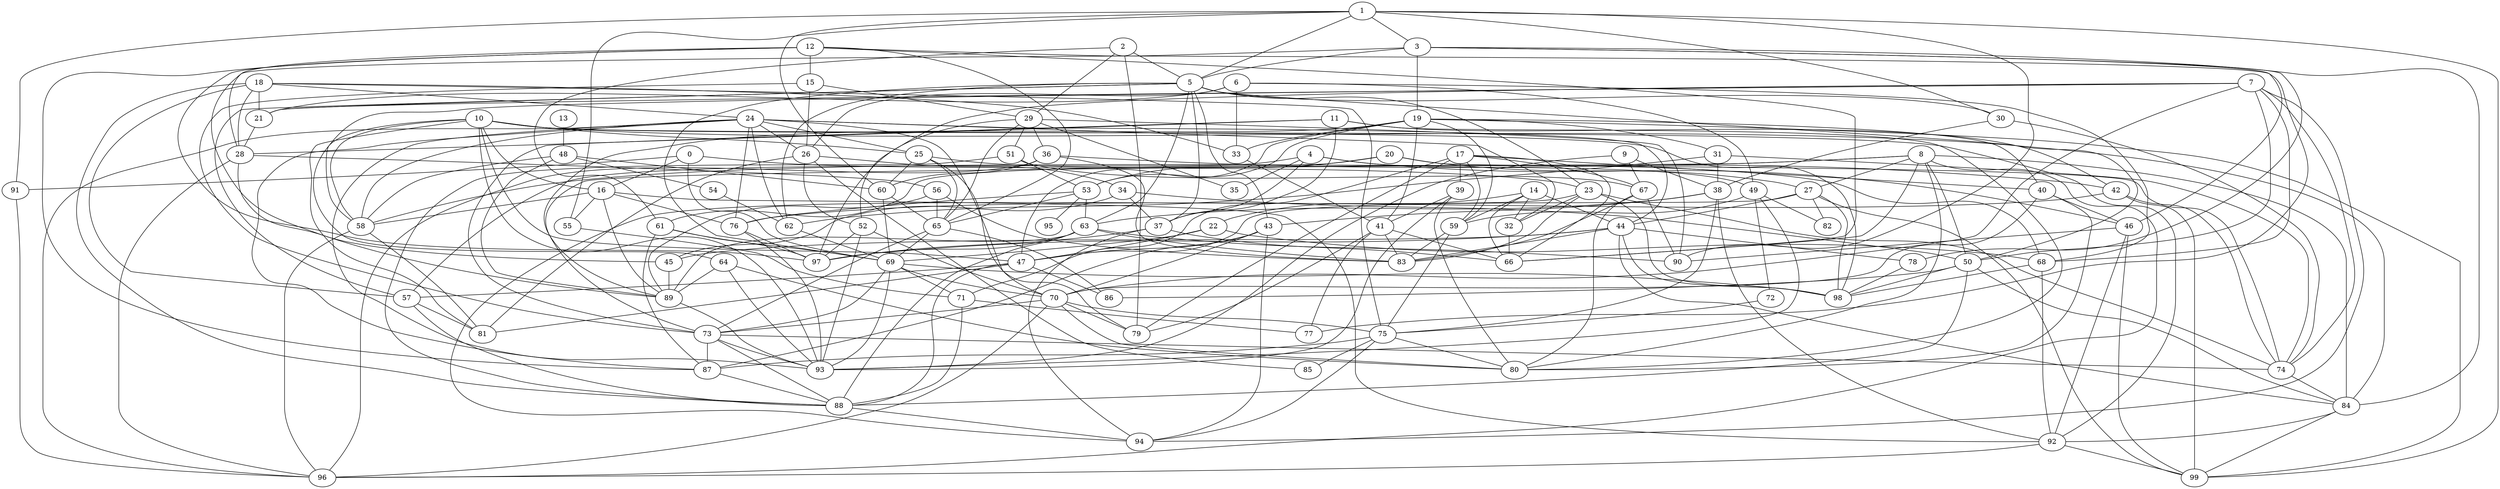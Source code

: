 strict graph "gnp_random_graph(100,0.06)" {
0;
1;
2;
3;
4;
5;
6;
7;
8;
9;
10;
11;
12;
13;
14;
15;
16;
17;
18;
19;
20;
21;
22;
23;
24;
25;
26;
27;
28;
29;
30;
31;
32;
33;
34;
35;
36;
37;
38;
39;
40;
41;
42;
43;
44;
45;
46;
47;
48;
49;
50;
51;
52;
53;
54;
55;
56;
57;
58;
59;
60;
61;
62;
63;
64;
65;
66;
67;
68;
69;
70;
71;
72;
73;
74;
75;
76;
77;
78;
79;
80;
81;
82;
83;
84;
85;
86;
87;
88;
89;
90;
91;
92;
93;
94;
95;
96;
97;
98;
99;
0 -- 16  [is_available=True, prob="1.0"];
0 -- 91  [is_available=True, prob="1.0"];
0 -- 69  [is_available=True, prob="1.0"];
0 -- 23  [is_available=True, prob="0.438541571471"];
1 -- 3  [is_available=True, prob="0.850956255177"];
1 -- 5  [is_available=True, prob="0.403961417753"];
1 -- 99  [is_available=True, prob="0.541157847702"];
1 -- 55  [is_available=True, prob="0.77175969421"];
1 -- 90  [is_available=True, prob="0.356875620877"];
1 -- 91  [is_available=True, prob="0.879085488845"];
1 -- 60  [is_available=True, prob="0.809052893926"];
1 -- 30  [is_available=True, prob="0.999834534578"];
2 -- 61  [is_available=True, prob="0.854243396389"];
2 -- 79  [is_available=True, prob="0.765493190782"];
2 -- 5  [is_available=True, prob="0.650257802769"];
2 -- 29  [is_available=True, prob="0.91443072519"];
3 -- 5  [is_available=True, prob="0.364534569843"];
3 -- 45  [is_available=True, prob="0.0527489399006"];
3 -- 78  [is_available=True, prob="0.0841009427208"];
3 -- 19  [is_available=True, prob="0.820039122691"];
3 -- 84  [is_available=True, prob="0.680630870165"];
3 -- 46  [is_available=True, prob="1.0"];
4 -- 49  [is_available=True, prob="0.399647580501"];
4 -- 35  [is_available=True, prob="1.0"];
4 -- 37  [is_available=True, prob="0.369885165717"];
4 -- 46  [is_available=True, prob="1.0"];
4 -- 57  [is_available=True, prob="0.321858490346"];
5 -- 37  [is_available=True, prob="0.430621317068"];
5 -- 43  [is_available=True, prob="0.484938346795"];
5 -- 50  [is_available=True, prob="0.303339119551"];
5 -- 69  [is_available=True, prob="1.0"];
5 -- 21  [is_available=True, prob="0.983330082097"];
5 -- 23  [is_available=True, prob="0.947354657508"];
5 -- 62  [is_available=True, prob="0.675679888245"];
5 -- 57  [is_available=True, prob="0.646690522436"];
5 -- 30  [is_available=True, prob="0.887208685503"];
5 -- 63  [is_available=True, prob="1.0"];
6 -- 33  [is_available=True, prob="1.0"];
6 -- 26  [is_available=True, prob="0.532946223182"];
6 -- 68  [is_available=True, prob="0.424593751058"];
6 -- 21  [is_available=True, prob="0.777384023347"];
6 -- 49  [is_available=True, prob="0.835717081939"];
7 -- 68  [is_available=True, prob="0.864578807411"];
7 -- 70  [is_available=True, prob="0.254336415026"];
7 -- 74  [is_available=True, prob="0.322652988438"];
7 -- 50  [is_available=True, prob="0.184837232327"];
7 -- 52  [is_available=True, prob="0.723235313232"];
7 -- 21  [is_available=True, prob="0.224653412339"];
7 -- 58  [is_available=True, prob="0.129980801843"];
7 -- 94  [is_available=True, prob="0.224829382747"];
8 -- 96  [is_available=True, prob="1.0"];
8 -- 66  [is_available=True, prob="1.0"];
8 -- 73  [is_available=True, prob="1.0"];
8 -- 80  [is_available=True, prob="0.0250249576834"];
8 -- 50  [is_available=True, prob="0.825220983069"];
8 -- 84  [is_available=True, prob="0.454861714732"];
8 -- 58  [is_available=True, prob="0.96775956402"];
8 -- 27  [is_available=True, prob="0.908221229853"];
9 -- 67  [is_available=True, prob="0.656156891179"];
9 -- 93  [is_available=True, prob="0.385482851578"];
9 -- 38  [is_available=True, prob="0.309323952307"];
10 -- 64  [is_available=True, prob="0.0798801762987"];
10 -- 98  [is_available=True, prob="0.506217648408"];
10 -- 47  [is_available=True, prob="1.0"];
10 -- 16  [is_available=True, prob="1.0"];
10 -- 81  [is_available=True, prob="1.0"];
10 -- 84  [is_available=True, prob="0.440940898638"];
10 -- 25  [is_available=True, prob="0.0146954056461"];
10 -- 58  [is_available=True, prob="0.23641623183"];
10 -- 92  [is_available=True, prob="0.463343176163"];
10 -- 93  [is_available=True, prob="0.371751480155"];
11 -- 80  [is_available=True, prob="0.888037370287"];
11 -- 73  [is_available=True, prob="0.151212671503"];
11 -- 42  [is_available=True, prob="0.234507036329"];
11 -- 28  [is_available=True, prob="0.875039518385"];
11 -- 37  [is_available=True, prob="1.0"];
12 -- 65  [is_available=True, prob="0.965291433552"];
12 -- 66  [is_available=True, prob="1.0"];
12 -- 97  [is_available=True, prob="0.658491164139"];
12 -- 77  [is_available=True, prob="1.0"];
12 -- 15  [is_available=True, prob="1.0"];
12 -- 87  [is_available=True, prob="0.76697848188"];
12 -- 28  [is_available=True, prob="1.0"];
13 -- 48  [is_available=True, prob="1.0"];
14 -- 32  [is_available=True, prob="0.0048289659947"];
14 -- 66  [is_available=True, prob="0.115347733146"];
14 -- 59  [is_available=True, prob="1.0"];
14 -- 44  [is_available=True, prob="0.351357705444"];
14 -- 22  [is_available=True, prob="0.509765652151"];
15 -- 73  [is_available=True, prob="0.780100146329"];
15 -- 26  [is_available=True, prob="0.318560917646"];
15 -- 29  [is_available=True, prob="0.912633267199"];
16 -- 76  [is_available=True, prob="0.260748018191"];
16 -- 55  [is_available=True, prob="1.0"];
16 -- 89  [is_available=True, prob="0.160649362392"];
16 -- 58  [is_available=True, prob="0.833547801191"];
16 -- 92  [is_available=True, prob="0.779332971996"];
17 -- 66  [is_available=True, prob="1.0"];
17 -- 67  [is_available=True, prob="0.703141427884"];
17 -- 71  [is_available=True, prob="0.408564661589"];
17 -- 40  [is_available=True, prob="0.589361531252"];
17 -- 39  [is_available=True, prob="1.0"];
17 -- 79  [is_available=True, prob="1.0"];
17 -- 59  [is_available=True, prob="0.36345658098"];
18 -- 33  [is_available=True, prob="0.767060510005"];
18 -- 75  [is_available=True, prob="1.0"];
18 -- 88  [is_available=True, prob="0.055159615802"];
18 -- 21  [is_available=True, prob="0.459053549672"];
18 -- 24  [is_available=True, prob="0.722919948416"];
18 -- 57  [is_available=True, prob="0.366744886073"];
18 -- 28  [is_available=True, prob="1.0"];
19 -- 33  [is_available=True, prob="1.0"];
19 -- 40  [is_available=True, prob="0.430789970337"];
19 -- 41  [is_available=True, prob="0.15481173785"];
19 -- 47  [is_available=True, prob="1.0"];
19 -- 99  [is_available=True, prob="0.188781291173"];
19 -- 53  [is_available=True, prob="0.54054136633"];
19 -- 89  [is_available=True, prob="0.352429267959"];
19 -- 59  [is_available=True, prob="1.0"];
19 -- 31  [is_available=True, prob="0.691341906678"];
20 -- 74  [is_available=True, prob="0.750770265436"];
20 -- 27  [is_available=True, prob="0.17561170769"];
20 -- 53  [is_available=True, prob="0.560076599055"];
20 -- 61  [is_available=True, prob="0.248805298652"];
21 -- 28  [is_available=True, prob="0.792062210553"];
22 -- 68  [is_available=True, prob="0.829638570469"];
22 -- 69  [is_available=True, prob="0.901356534262"];
22 -- 47  [is_available=True, prob="0.686809933767"];
23 -- 32  [is_available=True, prob="0.879596000079"];
23 -- 98  [is_available=True, prob="0.137870394489"];
23 -- 74  [is_available=True, prob="0.152934664199"];
23 -- 83  [is_available=True, prob="1.0"];
23 -- 94  [is_available=True, prob="0.201189233417"];
24 -- 32  [is_available=True, prob="0.0787637617378"];
24 -- 96  [is_available=True, prob="0.660584025454"];
24 -- 76  [is_available=True, prob="1.0"];
24 -- 44  [is_available=True, prob="0.779739565764"];
24 -- 93  [is_available=True, prob="0.874540714359"];
24 -- 79  [is_available=True, prob="0.447045153569"];
24 -- 87  [is_available=True, prob="0.472737034464"];
24 -- 25  [is_available=True, prob="0.445319653647"];
24 -- 58  [is_available=True, prob="0.286459134895"];
24 -- 26  [is_available=True, prob="0.802253807089"];
24 -- 62  [is_available=True, prob="0.853082639032"];
25 -- 65  [is_available=True, prob="0.95136574999"];
25 -- 68  [is_available=True, prob="0.214218191236"];
25 -- 70  [is_available=True, prob="0.237042859975"];
25 -- 60  [is_available=True, prob="0.872919401362"];
26 -- 34  [is_available=True, prob="0.816242865752"];
26 -- 81  [is_available=True, prob="0.54756002476"];
26 -- 52  [is_available=True, prob="0.0468399757026"];
26 -- 85  [is_available=True, prob="1.0"];
27 -- 98  [is_available=True, prob="0.810199726217"];
27 -- 99  [is_available=True, prob="0.153943490095"];
27 -- 44  [is_available=True, prob="1.0"];
27 -- 47  [is_available=True, prob="1.0"];
27 -- 82  [is_available=True, prob="0.410743392289"];
28 -- 96  [is_available=True, prob="0.321309730695"];
28 -- 56  [is_available=True, prob="0.187062673929"];
28 -- 89  [is_available=True, prob="0.266810918179"];
29 -- 65  [is_available=True, prob="0.886495573237"];
29 -- 35  [is_available=True, prob="0.0127530498707"];
29 -- 36  [is_available=True, prob="0.232751073425"];
29 -- 97  [is_available=True, prob="1.0"];
29 -- 51  [is_available=True, prob="0.88160813556"];
29 -- 90  [is_available=True, prob="0.296159629628"];
30 -- 74  [is_available=True, prob="0.191419512713"];
30 -- 38  [is_available=True, prob="0.305829897767"];
31 -- 74  [is_available=True, prob="0.122354617709"];
31 -- 62  [is_available=True, prob="0.833187818098"];
31 -- 38  [is_available=True, prob="0.159256840874"];
32 -- 66  [is_available=True, prob="0.254320890261"];
33 -- 41  [is_available=True, prob="0.277822040513"];
34 -- 50  [is_available=True, prob="0.634385999326"];
34 -- 37  [is_available=True, prob="0.613504425492"];
34 -- 45  [is_available=True, prob="0.569359022943"];
36 -- 96  [is_available=True, prob="1.0"];
36 -- 42  [is_available=True, prob="0.465341765708"];
36 -- 83  [is_available=True, prob="0.850646246823"];
36 -- 60  [is_available=True, prob="0.189868969145"];
37 -- 97  [is_available=True, prob="1.0"];
37 -- 66  [is_available=True, prob="0.700359624225"];
37 -- 94  [is_available=True, prob="0.2166896387"];
38 -- 43  [is_available=True, prob="0.416802523555"];
38 -- 75  [is_available=True, prob="0.113076922818"];
38 -- 92  [is_available=True, prob="0.603700528351"];
38 -- 63  [is_available=True, prob="0.252815932587"];
39 -- 80  [is_available=True, prob="0.414878275781"];
39 -- 93  [is_available=True, prob="1.0"];
39 -- 41  [is_available=True, prob="1.0"];
40 -- 80  [is_available=True, prob="0.575534532106"];
40 -- 70  [is_available=True, prob="0.539414465259"];
40 -- 46  [is_available=True, prob="0.497320100474"];
41 -- 66  [is_available=True, prob="0.920937532196"];
41 -- 83  [is_available=True, prob="1.0"];
41 -- 77  [is_available=True, prob="0.635644902146"];
41 -- 79  [is_available=True, prob="0.242553864321"];
42 -- 99  [is_available=True, prob="0.374857248142"];
42 -- 76  [is_available=True, prob="1.0"];
42 -- 74  [is_available=True, prob="0.321269226999"];
43 -- 70  [is_available=True, prob="0.233379677514"];
43 -- 47  [is_available=True, prob="0.372783944736"];
43 -- 87  [is_available=True, prob="1.0"];
43 -- 94  [is_available=True, prob="0.049713400111"];
44 -- 97  [is_available=True, prob="0.499553751621"];
44 -- 98  [is_available=True, prob="1.0"];
44 -- 45  [is_available=True, prob="0.855913375707"];
44 -- 78  [is_available=True, prob="0.785444786017"];
44 -- 83  [is_available=True, prob="0.850363920988"];
44 -- 84  [is_available=True, prob="0.153531964361"];
45 -- 89  [is_available=True, prob="0.79845556478"];
46 -- 99  [is_available=True, prob="1.0"];
46 -- 90  [is_available=True, prob="0.814298458376"];
46 -- 92  [is_available=True, prob="0.444624128274"];
47 -- 86  [is_available=True, prob="0.347454178229"];
47 -- 81  [is_available=True, prob="0.273166601949"];
47 -- 88  [is_available=True, prob="1.0"];
47 -- 57  [is_available=True, prob="0.0682019959732"];
48 -- 89  [is_available=True, prob="0.468676534273"];
48 -- 58  [is_available=True, prob="0.753925636417"];
48 -- 60  [is_available=True, prob="0.321249120473"];
48 -- 54  [is_available=True, prob="0.660283234147"];
49 -- 72  [is_available=True, prob="0.378739769393"];
49 -- 82  [is_available=True, prob="0.0660346592401"];
49 -- 59  [is_available=True, prob="0.0669741834479"];
49 -- 93  [is_available=True, prob="0.0905313520369"];
50 -- 98  [is_available=True, prob="0.469671837739"];
50 -- 84  [is_available=True, prob="1.0"];
50 -- 86  [is_available=True, prob="0.935163270905"];
50 -- 88  [is_available=True, prob="1.0"];
51 -- 88  [is_available=True, prob="1.0"];
51 -- 67  [is_available=True, prob="0.703962991562"];
51 -- 53  [is_available=True, prob="0.481042845797"];
52 -- 97  [is_available=True, prob="0.0943528384767"];
52 -- 93  [is_available=True, prob="0.295671744523"];
52 -- 70  [is_available=True, prob="0.743921792352"];
53 -- 65  [is_available=True, prob="0.369015810215"];
53 -- 76  [is_available=True, prob="0.339099601889"];
53 -- 95  [is_available=True, prob="0.431248854084"];
53 -- 63  [is_available=True, prob="1.0"];
54 -- 62  [is_available=True, prob="0.67968764434"];
55 -- 71  [is_available=True, prob="1.0"];
56 -- 65  [is_available=True, prob="1.0"];
56 -- 83  [is_available=True, prob="1.0"];
56 -- 89  [is_available=True, prob="0.175402502897"];
57 -- 81  [is_available=True, prob="0.812474801161"];
57 -- 88  [is_available=True, prob="0.513994959365"];
58 -- 96  [is_available=True, prob="1.0"];
58 -- 81  [is_available=True, prob="0.145083733602"];
59 -- 75  [is_available=True, prob="0.502697353397"];
59 -- 83  [is_available=True, prob="0.166732683306"];
60 -- 69  [is_available=True, prob="0.780071106522"];
60 -- 65  [is_available=True, prob="0.479114604404"];
61 -- 97  [is_available=True, prob="0.50787805038"];
61 -- 69  [is_available=True, prob="1.0"];
61 -- 87  [is_available=True, prob="0.016147372779"];
62 -- 69  [is_available=True, prob="0.831708770407"];
63 -- 97  [is_available=True, prob="0.52514455033"];
63 -- 83  [is_available=True, prob="0.398782636368"];
63 -- 88  [is_available=True, prob="0.0651294878889"];
63 -- 89  [is_available=True, prob="0.0472321054213"];
63 -- 90  [is_available=True, prob="0.362039182414"];
64 -- 80  [is_available=True, prob="0.375299243241"];
64 -- 89  [is_available=True, prob="0.809745383994"];
64 -- 93  [is_available=True, prob="1.0"];
65 -- 69  [is_available=True, prob="0.521529757539"];
65 -- 73  [is_available=True, prob="1.0"];
65 -- 86  [is_available=True, prob="0.955810281525"];
67 -- 80  [is_available=True, prob="0.633077305533"];
67 -- 83  [is_available=True, prob="0.660120851365"];
67 -- 90  [is_available=True, prob="1.0"];
68 -- 98  [is_available=True, prob="0.933262816928"];
68 -- 92  [is_available=True, prob="0.88583882859"];
69 -- 98  [is_available=True, prob="0.201866706146"];
69 -- 70  [is_available=True, prob="0.406602683234"];
69 -- 71  [is_available=True, prob="0.106136377522"];
69 -- 73  [is_available=True, prob="1.0"];
69 -- 93  [is_available=True, prob="0.155316363138"];
70 -- 96  [is_available=True, prob="0.419360836398"];
70 -- 75  [is_available=True, prob="1.0"];
70 -- 73  [is_available=True, prob="1.0"];
70 -- 79  [is_available=True, prob="0.975039283861"];
70 -- 80  [is_available=True, prob="1.0"];
71 -- 88  [is_available=True, prob="0.183588017818"];
71 -- 77  [is_available=True, prob="0.444886022219"];
72 -- 75  [is_available=True, prob="1.0"];
73 -- 74  [is_available=True, prob="0.0815514029333"];
73 -- 87  [is_available=True, prob="1.0"];
73 -- 88  [is_available=True, prob="0.971105190765"];
73 -- 93  [is_available=True, prob="0.393543147158"];
74 -- 84  [is_available=True, prob="1.0"];
75 -- 80  [is_available=True, prob="1.0"];
75 -- 85  [is_available=True, prob="0.814093869358"];
75 -- 87  [is_available=True, prob="0.610604399976"];
75 -- 94  [is_available=True, prob="0.793112297604"];
76 -- 97  [is_available=True, prob="1.0"];
76 -- 93  [is_available=True, prob="0.0260655590365"];
78 -- 98  [is_available=True, prob="0.746168480845"];
84 -- 99  [is_available=True, prob="0.0143759540906"];
84 -- 92  [is_available=True, prob="1.0"];
87 -- 88  [is_available=True, prob="0.435166841505"];
88 -- 94  [is_available=True, prob="0.272004140824"];
89 -- 93  [is_available=True, prob="0.573261323271"];
91 -- 96  [is_available=True, prob="0.838930818202"];
92 -- 96  [is_available=True, prob="0.825445010612"];
92 -- 99  [is_available=True, prob="0.708603189822"];
}
